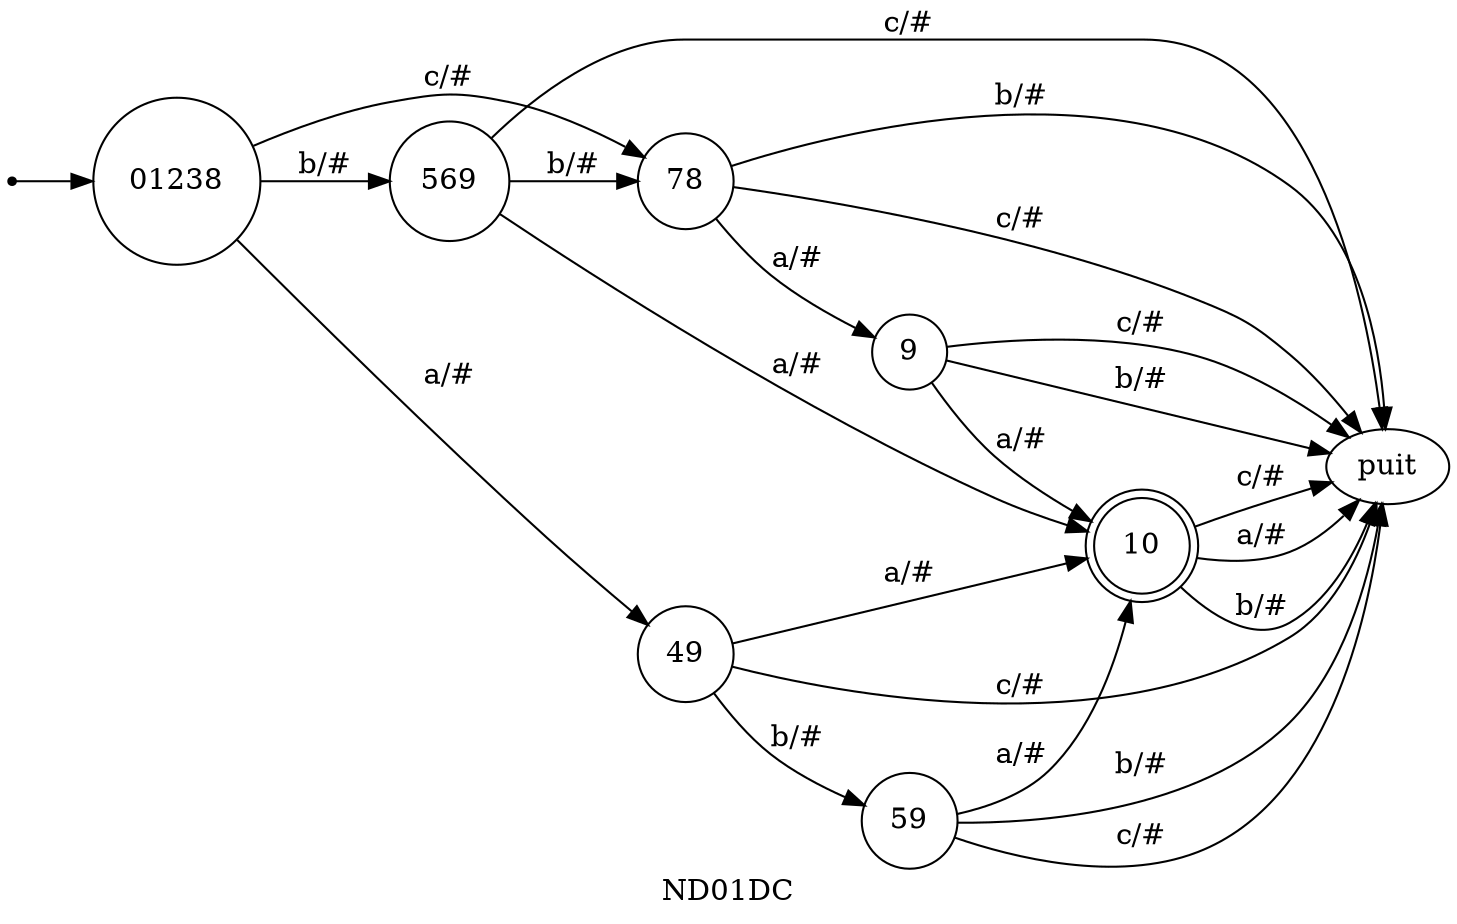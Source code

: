digraph G {
	rankdir=LR;
	label="ND01DC"
	init01238 [shape=point];
	init01238 -> 01238;
	01238 [shape=circle]
	01238 -> 569 [label="b/#"]
	01238 -> 78 [label="c/#"]
	01238 -> 49 [label="a/#"]
	10 [shape=doublecircle]
	10 -> puit [label="b/#"]
	10 -> puit [label="c/#"]
	10 -> puit [label="a/#"]
	49 [shape=circle]
	49 -> 59 [label="b/#"]
	49 -> puit [label="c/#"]
	49 -> 10 [label="a/#"]
	569 [shape=circle]
	569 -> 78 [label="b/#"]
	569 -> puit [label="c/#"]
	569 -> 10 [label="a/#"]
	59 [shape=circle]
	59 -> puit [label="b/#"]
	59 -> puit [label="c/#"]
	59 -> 10 [label="a/#"]
	78 [shape=circle]
	78 -> puit [label="b/#"]
	78 -> puit [label="c/#"]
	78 -> 9 [label="a/#"]
	9 [shape=circle]
	9 -> puit [label="b/#"]
	9 -> puit [label="c/#"]
	9 -> 10 [label="a/#"]
}
